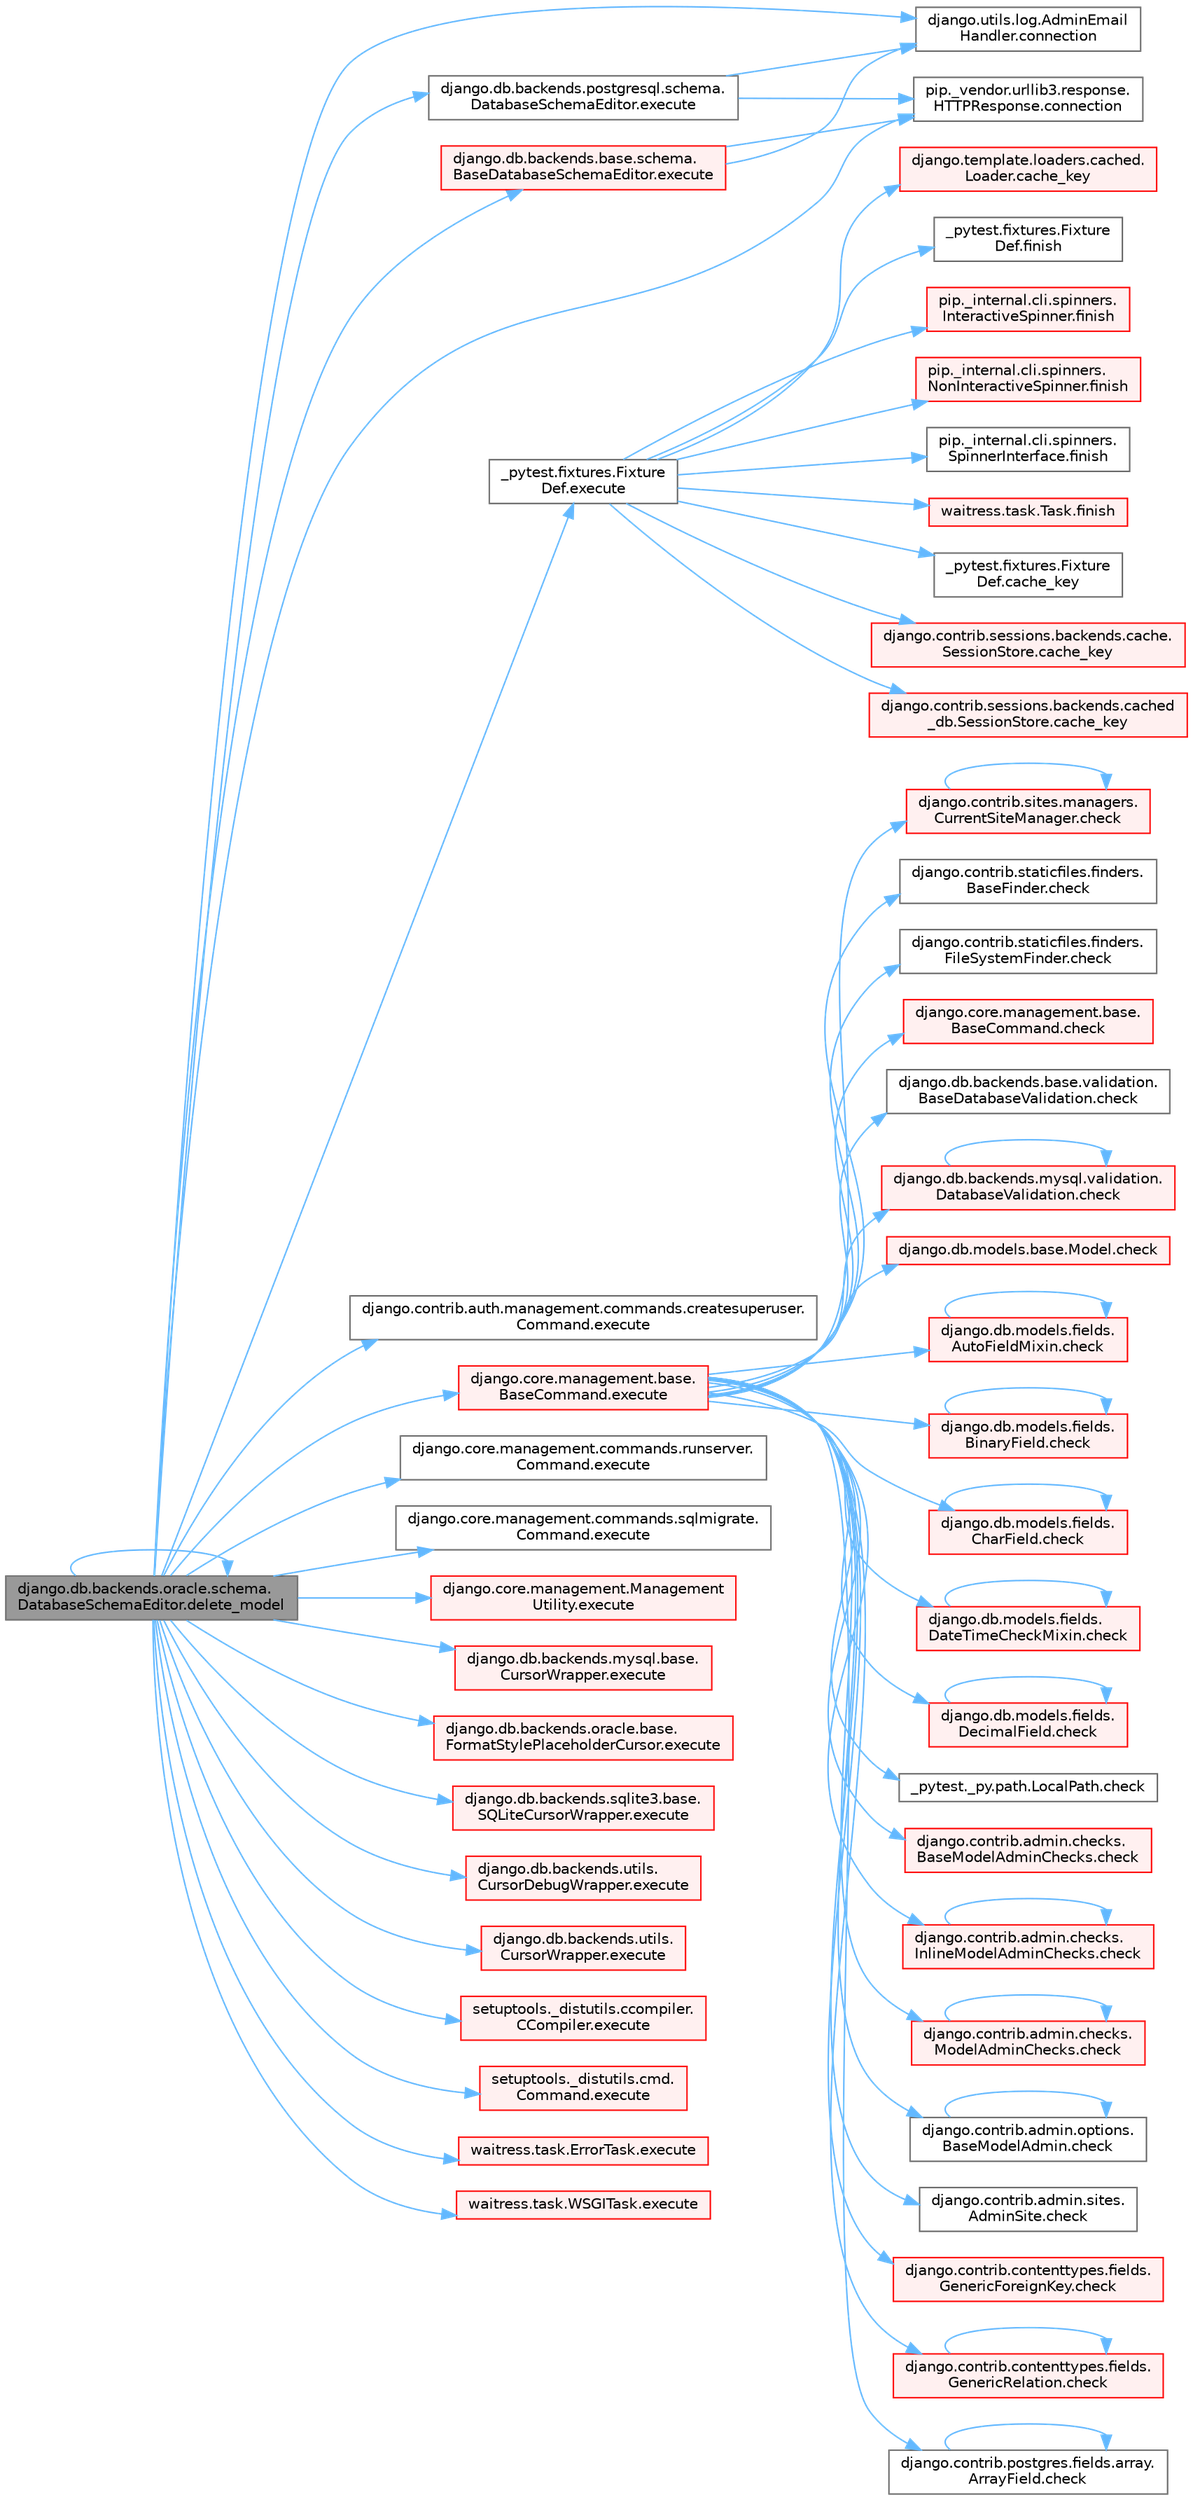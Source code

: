 digraph "django.db.backends.oracle.schema.DatabaseSchemaEditor.delete_model"
{
 // LATEX_PDF_SIZE
  bgcolor="transparent";
  edge [fontname=Helvetica,fontsize=10,labelfontname=Helvetica,labelfontsize=10];
  node [fontname=Helvetica,fontsize=10,shape=box,height=0.2,width=0.4];
  rankdir="LR";
  Node1 [id="Node000001",label="django.db.backends.oracle.schema.\lDatabaseSchemaEditor.delete_model",height=0.2,width=0.4,color="gray40", fillcolor="grey60", style="filled", fontcolor="black",tooltip=" "];
  Node1 -> Node2 [id="edge1_Node000001_Node000002",color="steelblue1",style="solid",tooltip=" "];
  Node2 [id="Node000002",label="django.utils.log.AdminEmail\lHandler.connection",height=0.2,width=0.4,color="grey40", fillcolor="white", style="filled",URL="$classdjango_1_1utils_1_1log_1_1_admin_email_handler.html#a545b5f7ec55a857fe1ca7836814a0760",tooltip=" "];
  Node1 -> Node3 [id="edge2_Node000001_Node000003",color="steelblue1",style="solid",tooltip=" "];
  Node3 [id="Node000003",label="pip._vendor.urllib3.response.\lHTTPResponse.connection",height=0.2,width=0.4,color="grey40", fillcolor="white", style="filled",URL="$classpip_1_1__vendor_1_1urllib3_1_1response_1_1_h_t_t_p_response.html#a9002314624685de3bbf9b84bdc87fef8",tooltip=" "];
  Node1 -> Node1 [id="edge3_Node000001_Node000001",color="steelblue1",style="solid",tooltip=" "];
  Node1 -> Node4 [id="edge4_Node000001_Node000004",color="steelblue1",style="solid",tooltip=" "];
  Node4 [id="Node000004",label="_pytest.fixtures.Fixture\lDef.execute",height=0.2,width=0.4,color="grey40", fillcolor="white", style="filled",URL="$class__pytest_1_1fixtures_1_1_fixture_def.html#ac27e0caaadd6404ffc2715216b643993",tooltip=" "];
  Node4 -> Node5 [id="edge5_Node000004_Node000005",color="steelblue1",style="solid",tooltip=" "];
  Node5 [id="Node000005",label="_pytest.fixtures.Fixture\lDef.cache_key",height=0.2,width=0.4,color="grey40", fillcolor="white", style="filled",URL="$class__pytest_1_1fixtures_1_1_fixture_def.html#ad3f8a8a2b9cfb9282c8c3ddff700ccdd",tooltip=" "];
  Node4 -> Node6 [id="edge6_Node000004_Node000006",color="steelblue1",style="solid",tooltip=" "];
  Node6 [id="Node000006",label="django.contrib.sessions.backends.cache.\lSessionStore.cache_key",height=0.2,width=0.4,color="red", fillcolor="#FFF0F0", style="filled",URL="$classdjango_1_1contrib_1_1sessions_1_1backends_1_1cache_1_1_session_store.html#aaad1a2e0950477787b815baa4327f739",tooltip=" "];
  Node4 -> Node2883 [id="edge7_Node000004_Node002883",color="steelblue1",style="solid",tooltip=" "];
  Node2883 [id="Node002883",label="django.contrib.sessions.backends.cached\l_db.SessionStore.cache_key",height=0.2,width=0.4,color="red", fillcolor="#FFF0F0", style="filled",URL="$classdjango_1_1contrib_1_1sessions_1_1backends_1_1cached__db_1_1_session_store.html#a9fc2ec7b2fb96dbebea8592f2618eda0",tooltip=" "];
  Node4 -> Node2884 [id="edge8_Node000004_Node002884",color="steelblue1",style="solid",tooltip=" "];
  Node2884 [id="Node002884",label="django.template.loaders.cached.\lLoader.cache_key",height=0.2,width=0.4,color="red", fillcolor="#FFF0F0", style="filled",URL="$classdjango_1_1template_1_1loaders_1_1cached_1_1_loader.html#a85358b9120d3b332aad464ab17e92e0f",tooltip=" "];
  Node4 -> Node4519 [id="edge9_Node000004_Node004519",color="steelblue1",style="solid",tooltip=" "];
  Node4519 [id="Node004519",label="_pytest.fixtures.Fixture\lDef.finish",height=0.2,width=0.4,color="grey40", fillcolor="white", style="filled",URL="$class__pytest_1_1fixtures_1_1_fixture_def.html#adc58c655bc10cbc7203fd272fa72742a",tooltip=" "];
  Node4 -> Node4520 [id="edge10_Node000004_Node004520",color="steelblue1",style="solid",tooltip=" "];
  Node4520 [id="Node004520",label="pip._internal.cli.spinners.\lInteractiveSpinner.finish",height=0.2,width=0.4,color="red", fillcolor="#FFF0F0", style="filled",URL="$classpip_1_1__internal_1_1cli_1_1spinners_1_1_interactive_spinner.html#aa8e59d36acbf1a072233ae62dbea45d6",tooltip=" "];
  Node4 -> Node4521 [id="edge11_Node000004_Node004521",color="steelblue1",style="solid",tooltip=" "];
  Node4521 [id="Node004521",label="pip._internal.cli.spinners.\lNonInteractiveSpinner.finish",height=0.2,width=0.4,color="red", fillcolor="#FFF0F0", style="filled",URL="$classpip_1_1__internal_1_1cli_1_1spinners_1_1_non_interactive_spinner.html#ab9e9471a0386ea2534995b8542690626",tooltip=" "];
  Node4 -> Node4524 [id="edge12_Node000004_Node004524",color="steelblue1",style="solid",tooltip=" "];
  Node4524 [id="Node004524",label="pip._internal.cli.spinners.\lSpinnerInterface.finish",height=0.2,width=0.4,color="grey40", fillcolor="white", style="filled",URL="$classpip_1_1__internal_1_1cli_1_1spinners_1_1_spinner_interface.html#aa68c13d395603a63a6d129ff04f8e843",tooltip=" "];
  Node4 -> Node4525 [id="edge13_Node000004_Node004525",color="steelblue1",style="solid",tooltip=" "];
  Node4525 [id="Node004525",label="waitress.task.Task.finish",height=0.2,width=0.4,color="red", fillcolor="#FFF0F0", style="filled",URL="$classwaitress_1_1task_1_1_task.html#a1e94739ac27e14a159d0e17c6d3e54b2",tooltip=" "];
  Node1 -> Node3949 [id="edge14_Node000001_Node003949",color="steelblue1",style="solid",tooltip=" "];
  Node3949 [id="Node003949",label="django.contrib.auth.management.commands.createsuperuser.\lCommand.execute",height=0.2,width=0.4,color="grey40", fillcolor="white", style="filled",URL="$classdjango_1_1contrib_1_1auth_1_1management_1_1commands_1_1createsuperuser_1_1_command.html#a4dc8ad9953fcae01a4c61c32fe4c6540",tooltip=" "];
  Node1 -> Node3950 [id="edge15_Node000001_Node003950",color="steelblue1",style="solid",tooltip=" "];
  Node3950 [id="Node003950",label="django.core.management.base.\lBaseCommand.execute",height=0.2,width=0.4,color="red", fillcolor="#FFF0F0", style="filled",URL="$classdjango_1_1core_1_1management_1_1base_1_1_base_command.html#a5621c1fb51be6a2deff6777d90c25ee0",tooltip=" "];
  Node3950 -> Node12 [id="edge16_Node003950_Node000012",color="steelblue1",style="solid",tooltip=" "];
  Node12 [id="Node000012",label="_pytest._py.path.LocalPath.check",height=0.2,width=0.4,color="grey40", fillcolor="white", style="filled",URL="$class__pytest_1_1__py_1_1path_1_1_local_path.html#a4b987fb8998938ae4a5f4ed6aebf69ea",tooltip=" "];
  Node3950 -> Node13 [id="edge17_Node003950_Node000013",color="steelblue1",style="solid",tooltip=" "];
  Node13 [id="Node000013",label="django.contrib.admin.checks.\lBaseModelAdminChecks.check",height=0.2,width=0.4,color="red", fillcolor="#FFF0F0", style="filled",URL="$classdjango_1_1contrib_1_1admin_1_1checks_1_1_base_model_admin_checks.html#a11595bf2b8d59e96fee553e518494d6d",tooltip=" "];
  Node3950 -> Node46 [id="edge18_Node003950_Node000046",color="steelblue1",style="solid",tooltip=" "];
  Node46 [id="Node000046",label="django.contrib.admin.checks.\lInlineModelAdminChecks.check",height=0.2,width=0.4,color="red", fillcolor="#FFF0F0", style="filled",URL="$classdjango_1_1contrib_1_1admin_1_1checks_1_1_inline_model_admin_checks.html#acdf096659f73e5facb970e774e61f7cc",tooltip=" "];
  Node46 -> Node46 [id="edge19_Node000046_Node000046",color="steelblue1",style="solid",tooltip=" "];
  Node3950 -> Node55 [id="edge20_Node003950_Node000055",color="steelblue1",style="solid",tooltip=" "];
  Node55 [id="Node000055",label="django.contrib.admin.checks.\lModelAdminChecks.check",height=0.2,width=0.4,color="red", fillcolor="#FFF0F0", style="filled",URL="$classdjango_1_1contrib_1_1admin_1_1checks_1_1_model_admin_checks.html#afedbd9df38a2915eb0a5a9cea0731bc3",tooltip=" "];
  Node55 -> Node55 [id="edge21_Node000055_Node000055",color="steelblue1",style="solid",tooltip=" "];
  Node3950 -> Node75 [id="edge22_Node003950_Node000075",color="steelblue1",style="solid",tooltip=" "];
  Node75 [id="Node000075",label="django.contrib.admin.options.\lBaseModelAdmin.check",height=0.2,width=0.4,color="grey40", fillcolor="white", style="filled",URL="$classdjango_1_1contrib_1_1admin_1_1options_1_1_base_model_admin.html#af32f399c528a3e552e7518976cc41a5b",tooltip=" "];
  Node75 -> Node75 [id="edge23_Node000075_Node000075",color="steelblue1",style="solid",tooltip=" "];
  Node3950 -> Node76 [id="edge24_Node003950_Node000076",color="steelblue1",style="solid",tooltip=" "];
  Node76 [id="Node000076",label="django.contrib.admin.sites.\lAdminSite.check",height=0.2,width=0.4,color="grey40", fillcolor="white", style="filled",URL="$classdjango_1_1contrib_1_1admin_1_1sites_1_1_admin_site.html#aefedadd8ec4a978001a8182443f0a75e",tooltip=" "];
  Node3950 -> Node77 [id="edge25_Node003950_Node000077",color="steelblue1",style="solid",tooltip=" "];
  Node77 [id="Node000077",label="django.contrib.contenttypes.fields.\lGenericForeignKey.check",height=0.2,width=0.4,color="red", fillcolor="#FFF0F0", style="filled",URL="$classdjango_1_1contrib_1_1contenttypes_1_1fields_1_1_generic_foreign_key.html#a825d4540a94bc23ef0ce2a03f4ddb7fc",tooltip=" "];
  Node3950 -> Node787 [id="edge26_Node003950_Node000787",color="steelblue1",style="solid",tooltip=" "];
  Node787 [id="Node000787",label="django.contrib.contenttypes.fields.\lGenericRelation.check",height=0.2,width=0.4,color="red", fillcolor="#FFF0F0", style="filled",URL="$classdjango_1_1contrib_1_1contenttypes_1_1fields_1_1_generic_relation.html#a45d009ec3d4930825210c7ec1bc16cac",tooltip=" "];
  Node787 -> Node787 [id="edge27_Node000787_Node000787",color="steelblue1",style="solid",tooltip=" "];
  Node3950 -> Node791 [id="edge28_Node003950_Node000791",color="steelblue1",style="solid",tooltip=" "];
  Node791 [id="Node000791",label="django.contrib.postgres.fields.array.\lArrayField.check",height=0.2,width=0.4,color="grey40", fillcolor="white", style="filled",URL="$classdjango_1_1contrib_1_1postgres_1_1fields_1_1array_1_1_array_field.html#a3bfc183c9c8aad5ba35799fd720e9105",tooltip=" "];
  Node791 -> Node791 [id="edge29_Node000791_Node000791",color="steelblue1",style="solid",tooltip=" "];
  Node3950 -> Node792 [id="edge30_Node003950_Node000792",color="steelblue1",style="solid",tooltip=" "];
  Node792 [id="Node000792",label="django.contrib.sites.managers.\lCurrentSiteManager.check",height=0.2,width=0.4,color="red", fillcolor="#FFF0F0", style="filled",URL="$classdjango_1_1contrib_1_1sites_1_1managers_1_1_current_site_manager.html#a24104e33647bb4f4a78f9a3b6f815248",tooltip=" "];
  Node792 -> Node792 [id="edge31_Node000792_Node000792",color="steelblue1",style="solid",tooltip=" "];
  Node3950 -> Node2160 [id="edge32_Node003950_Node002160",color="steelblue1",style="solid",tooltip=" "];
  Node2160 [id="Node002160",label="django.contrib.staticfiles.finders.\lBaseFinder.check",height=0.2,width=0.4,color="grey40", fillcolor="white", style="filled",URL="$classdjango_1_1contrib_1_1staticfiles_1_1finders_1_1_base_finder.html#ab92c4f7950eea18b75fdb93463b0d29d",tooltip=" "];
  Node3950 -> Node2161 [id="edge33_Node003950_Node002161",color="steelblue1",style="solid",tooltip=" "];
  Node2161 [id="Node002161",label="django.contrib.staticfiles.finders.\lFileSystemFinder.check",height=0.2,width=0.4,color="grey40", fillcolor="white", style="filled",URL="$classdjango_1_1contrib_1_1staticfiles_1_1finders_1_1_file_system_finder.html#a709eac9ec46c5e67a0ba159b658dc15a",tooltip=" "];
  Node3950 -> Node2162 [id="edge34_Node003950_Node002162",color="steelblue1",style="solid",tooltip=" "];
  Node2162 [id="Node002162",label="django.core.management.base.\lBaseCommand.check",height=0.2,width=0.4,color="red", fillcolor="#FFF0F0", style="filled",URL="$classdjango_1_1core_1_1management_1_1base_1_1_base_command.html#a0ff1b562b3f6e68600b828fce3cf09b6",tooltip=" "];
  Node3950 -> Node2163 [id="edge35_Node003950_Node002163",color="steelblue1",style="solid",tooltip=" "];
  Node2163 [id="Node002163",label="django.db.backends.base.validation.\lBaseDatabaseValidation.check",height=0.2,width=0.4,color="grey40", fillcolor="white", style="filled",URL="$classdjango_1_1db_1_1backends_1_1base_1_1validation_1_1_base_database_validation.html#aba603612877c7a309dad634f434bf751",tooltip=" "];
  Node3950 -> Node2164 [id="edge36_Node003950_Node002164",color="steelblue1",style="solid",tooltip=" "];
  Node2164 [id="Node002164",label="django.db.backends.mysql.validation.\lDatabaseValidation.check",height=0.2,width=0.4,color="red", fillcolor="#FFF0F0", style="filled",URL="$classdjango_1_1db_1_1backends_1_1mysql_1_1validation_1_1_database_validation.html#ae97ac90b3d18457f080c5eb1c0412d88",tooltip=" "];
  Node2164 -> Node2164 [id="edge37_Node002164_Node002164",color="steelblue1",style="solid",tooltip=" "];
  Node3950 -> Node2166 [id="edge38_Node003950_Node002166",color="steelblue1",style="solid",tooltip=" "];
  Node2166 [id="Node002166",label="django.db.models.base.Model.check",height=0.2,width=0.4,color="red", fillcolor="#FFF0F0", style="filled",URL="$classdjango_1_1db_1_1models_1_1base_1_1_model.html#ab2d7ad77a925236e80619ead6c3d7f4b",tooltip=" "];
  Node3950 -> Node2186 [id="edge39_Node003950_Node002186",color="steelblue1",style="solid",tooltip=" "];
  Node2186 [id="Node002186",label="django.db.models.fields.\lAutoFieldMixin.check",height=0.2,width=0.4,color="red", fillcolor="#FFF0F0", style="filled",URL="$classdjango_1_1db_1_1models_1_1fields_1_1_auto_field_mixin.html#a85eb07224cb0ac2d36fbd60bca546bef",tooltip=" "];
  Node2186 -> Node2186 [id="edge40_Node002186_Node002186",color="steelblue1",style="solid",tooltip=" "];
  Node3950 -> Node2189 [id="edge41_Node003950_Node002189",color="steelblue1",style="solid",tooltip=" "];
  Node2189 [id="Node002189",label="django.db.models.fields.\lBinaryField.check",height=0.2,width=0.4,color="red", fillcolor="#FFF0F0", style="filled",URL="$classdjango_1_1db_1_1models_1_1fields_1_1_binary_field.html#a51c981fa6aa2a2e1d4efcfa766673646",tooltip=" "];
  Node2189 -> Node2189 [id="edge42_Node002189_Node002189",color="steelblue1",style="solid",tooltip=" "];
  Node3950 -> Node2191 [id="edge43_Node003950_Node002191",color="steelblue1",style="solid",tooltip=" "];
  Node2191 [id="Node002191",label="django.db.models.fields.\lCharField.check",height=0.2,width=0.4,color="red", fillcolor="#FFF0F0", style="filled",URL="$classdjango_1_1db_1_1models_1_1fields_1_1_char_field.html#a0eb18a4df8ce40930eb724339c6441b0",tooltip=" "];
  Node2191 -> Node2191 [id="edge44_Node002191_Node002191",color="steelblue1",style="solid",tooltip=" "];
  Node3950 -> Node2195 [id="edge45_Node003950_Node002195",color="steelblue1",style="solid",tooltip=" "];
  Node2195 [id="Node002195",label="django.db.models.fields.\lDateTimeCheckMixin.check",height=0.2,width=0.4,color="red", fillcolor="#FFF0F0", style="filled",URL="$classdjango_1_1db_1_1models_1_1fields_1_1_date_time_check_mixin.html#ab7287b8bf80b28f6f50dec25d9a67a3a",tooltip=" "];
  Node2195 -> Node2195 [id="edge46_Node002195_Node002195",color="steelblue1",style="solid",tooltip=" "];
  Node3950 -> Node2205 [id="edge47_Node003950_Node002205",color="steelblue1",style="solid",tooltip=" "];
  Node2205 [id="Node002205",label="django.db.models.fields.\lDecimalField.check",height=0.2,width=0.4,color="red", fillcolor="#FFF0F0", style="filled",URL="$classdjango_1_1db_1_1models_1_1fields_1_1_decimal_field.html#ab3ffc1695661a8734c24c28af00b6069",tooltip=" "];
  Node2205 -> Node2205 [id="edge48_Node002205_Node002205",color="steelblue1",style="solid",tooltip=" "];
  Node1 -> Node3952 [id="edge49_Node000001_Node003952",color="steelblue1",style="solid",tooltip=" "];
  Node3952 [id="Node003952",label="django.core.management.commands.runserver.\lCommand.execute",height=0.2,width=0.4,color="grey40", fillcolor="white", style="filled",URL="$classdjango_1_1core_1_1management_1_1commands_1_1runserver_1_1_command.html#a86b4bdbf596d9f612125e143148d9919",tooltip=" "];
  Node1 -> Node3953 [id="edge50_Node000001_Node003953",color="steelblue1",style="solid",tooltip=" "];
  Node3953 [id="Node003953",label="django.core.management.commands.sqlmigrate.\lCommand.execute",height=0.2,width=0.4,color="grey40", fillcolor="white", style="filled",URL="$classdjango_1_1core_1_1management_1_1commands_1_1sqlmigrate_1_1_command.html#ad47c65d3d4820430ce43bb5f2086789d",tooltip=" "];
  Node1 -> Node3954 [id="edge51_Node000001_Node003954",color="steelblue1",style="solid",tooltip=" "];
  Node3954 [id="Node003954",label="django.core.management.Management\lUtility.execute",height=0.2,width=0.4,color="red", fillcolor="#FFF0F0", style="filled",URL="$classdjango_1_1core_1_1management_1_1_management_utility.html#ab2752203019f6a6274c55e096770c008",tooltip=" "];
  Node1 -> Node3962 [id="edge52_Node000001_Node003962",color="steelblue1",style="solid",tooltip=" "];
  Node3962 [id="Node003962",label="django.db.backends.base.schema.\lBaseDatabaseSchemaEditor.execute",height=0.2,width=0.4,color="red", fillcolor="#FFF0F0", style="filled",URL="$classdjango_1_1db_1_1backends_1_1base_1_1schema_1_1_base_database_schema_editor.html#a964d07b6ba94dc1698e896feeeb57353",tooltip=" "];
  Node3962 -> Node2 [id="edge53_Node003962_Node000002",color="steelblue1",style="solid",tooltip=" "];
  Node3962 -> Node3 [id="edge54_Node003962_Node000003",color="steelblue1",style="solid",tooltip=" "];
  Node1 -> Node3965 [id="edge55_Node000001_Node003965",color="steelblue1",style="solid",tooltip=" "];
  Node3965 [id="Node003965",label="django.db.backends.mysql.base.\lCursorWrapper.execute",height=0.2,width=0.4,color="red", fillcolor="#FFF0F0", style="filled",URL="$classdjango_1_1db_1_1backends_1_1mysql_1_1base_1_1_cursor_wrapper.html#a6b2d41b73d7c215224f1e994aad6ad60",tooltip=" "];
  Node1 -> Node3966 [id="edge56_Node000001_Node003966",color="steelblue1",style="solid",tooltip=" "];
  Node3966 [id="Node003966",label="django.db.backends.oracle.base.\lFormatStylePlaceholderCursor.execute",height=0.2,width=0.4,color="red", fillcolor="#FFF0F0", style="filled",URL="$classdjango_1_1db_1_1backends_1_1oracle_1_1base_1_1_format_style_placeholder_cursor.html#a0717bdbea59134a88e5f10399c33a251",tooltip=" "];
  Node1 -> Node3972 [id="edge57_Node000001_Node003972",color="steelblue1",style="solid",tooltip=" "];
  Node3972 [id="Node003972",label="django.db.backends.postgresql.schema.\lDatabaseSchemaEditor.execute",height=0.2,width=0.4,color="grey40", fillcolor="white", style="filled",URL="$classdjango_1_1db_1_1backends_1_1postgresql_1_1schema_1_1_database_schema_editor.html#afe7e39d1fd0ac2c6216f90295b9382ae",tooltip=" "];
  Node3972 -> Node2 [id="edge58_Node003972_Node000002",color="steelblue1",style="solid",tooltip=" "];
  Node3972 -> Node3 [id="edge59_Node003972_Node000003",color="steelblue1",style="solid",tooltip=" "];
  Node1 -> Node3973 [id="edge60_Node000001_Node003973",color="steelblue1",style="solid",tooltip=" "];
  Node3973 [id="Node003973",label="django.db.backends.sqlite3.base.\lSQLiteCursorWrapper.execute",height=0.2,width=0.4,color="red", fillcolor="#FFF0F0", style="filled",URL="$classdjango_1_1db_1_1backends_1_1sqlite3_1_1base_1_1_s_q_lite_cursor_wrapper.html#a41115eb3813040514a6c6c7111aa0b57",tooltip=" "];
  Node1 -> Node3975 [id="edge61_Node000001_Node003975",color="steelblue1",style="solid",tooltip=" "];
  Node3975 [id="Node003975",label="django.db.backends.utils.\lCursorDebugWrapper.execute",height=0.2,width=0.4,color="red", fillcolor="#FFF0F0", style="filled",URL="$classdjango_1_1db_1_1backends_1_1utils_1_1_cursor_debug_wrapper.html#af0443013785fceb3f05b38198a71ca3f",tooltip=" "];
  Node1 -> Node3976 [id="edge62_Node000001_Node003976",color="steelblue1",style="solid",tooltip=" "];
  Node3976 [id="Node003976",label="django.db.backends.utils.\lCursorWrapper.execute",height=0.2,width=0.4,color="red", fillcolor="#FFF0F0", style="filled",URL="$classdjango_1_1db_1_1backends_1_1utils_1_1_cursor_wrapper.html#a7d0bc9b6584c9fee961505e1d460547c",tooltip=" "];
  Node1 -> Node3979 [id="edge63_Node000001_Node003979",color="steelblue1",style="solid",tooltip=" "];
  Node3979 [id="Node003979",label="setuptools._distutils.ccompiler.\lCCompiler.execute",height=0.2,width=0.4,color="red", fillcolor="#FFF0F0", style="filled",URL="$classsetuptools_1_1__distutils_1_1ccompiler_1_1_c_compiler.html#a726dd6c4cc45b2077fa6bc43dc8fe60e",tooltip=" "];
  Node1 -> Node3980 [id="edge64_Node000001_Node003980",color="steelblue1",style="solid",tooltip=" "];
  Node3980 [id="Node003980",label="setuptools._distutils.cmd.\lCommand.execute",height=0.2,width=0.4,color="red", fillcolor="#FFF0F0", style="filled",URL="$classsetuptools_1_1__distutils_1_1cmd_1_1_command.html#a371b567539d5bc0e2a134bf361e97b38",tooltip=" "];
  Node1 -> Node3981 [id="edge65_Node000001_Node003981",color="steelblue1",style="solid",tooltip=" "];
  Node3981 [id="Node003981",label="waitress.task.ErrorTask.execute",height=0.2,width=0.4,color="red", fillcolor="#FFF0F0", style="filled",URL="$classwaitress_1_1task_1_1_error_task.html#ad5c6d14c13ba3d33e82b1b138e634bb0",tooltip=" "];
  Node1 -> Node3982 [id="edge66_Node000001_Node003982",color="steelblue1",style="solid",tooltip=" "];
  Node3982 [id="Node003982",label="waitress.task.WSGITask.execute",height=0.2,width=0.4,color="red", fillcolor="#FFF0F0", style="filled",URL="$classwaitress_1_1task_1_1_w_s_g_i_task.html#ac677ac1c03116dfa724298750580883b",tooltip=" "];
}
